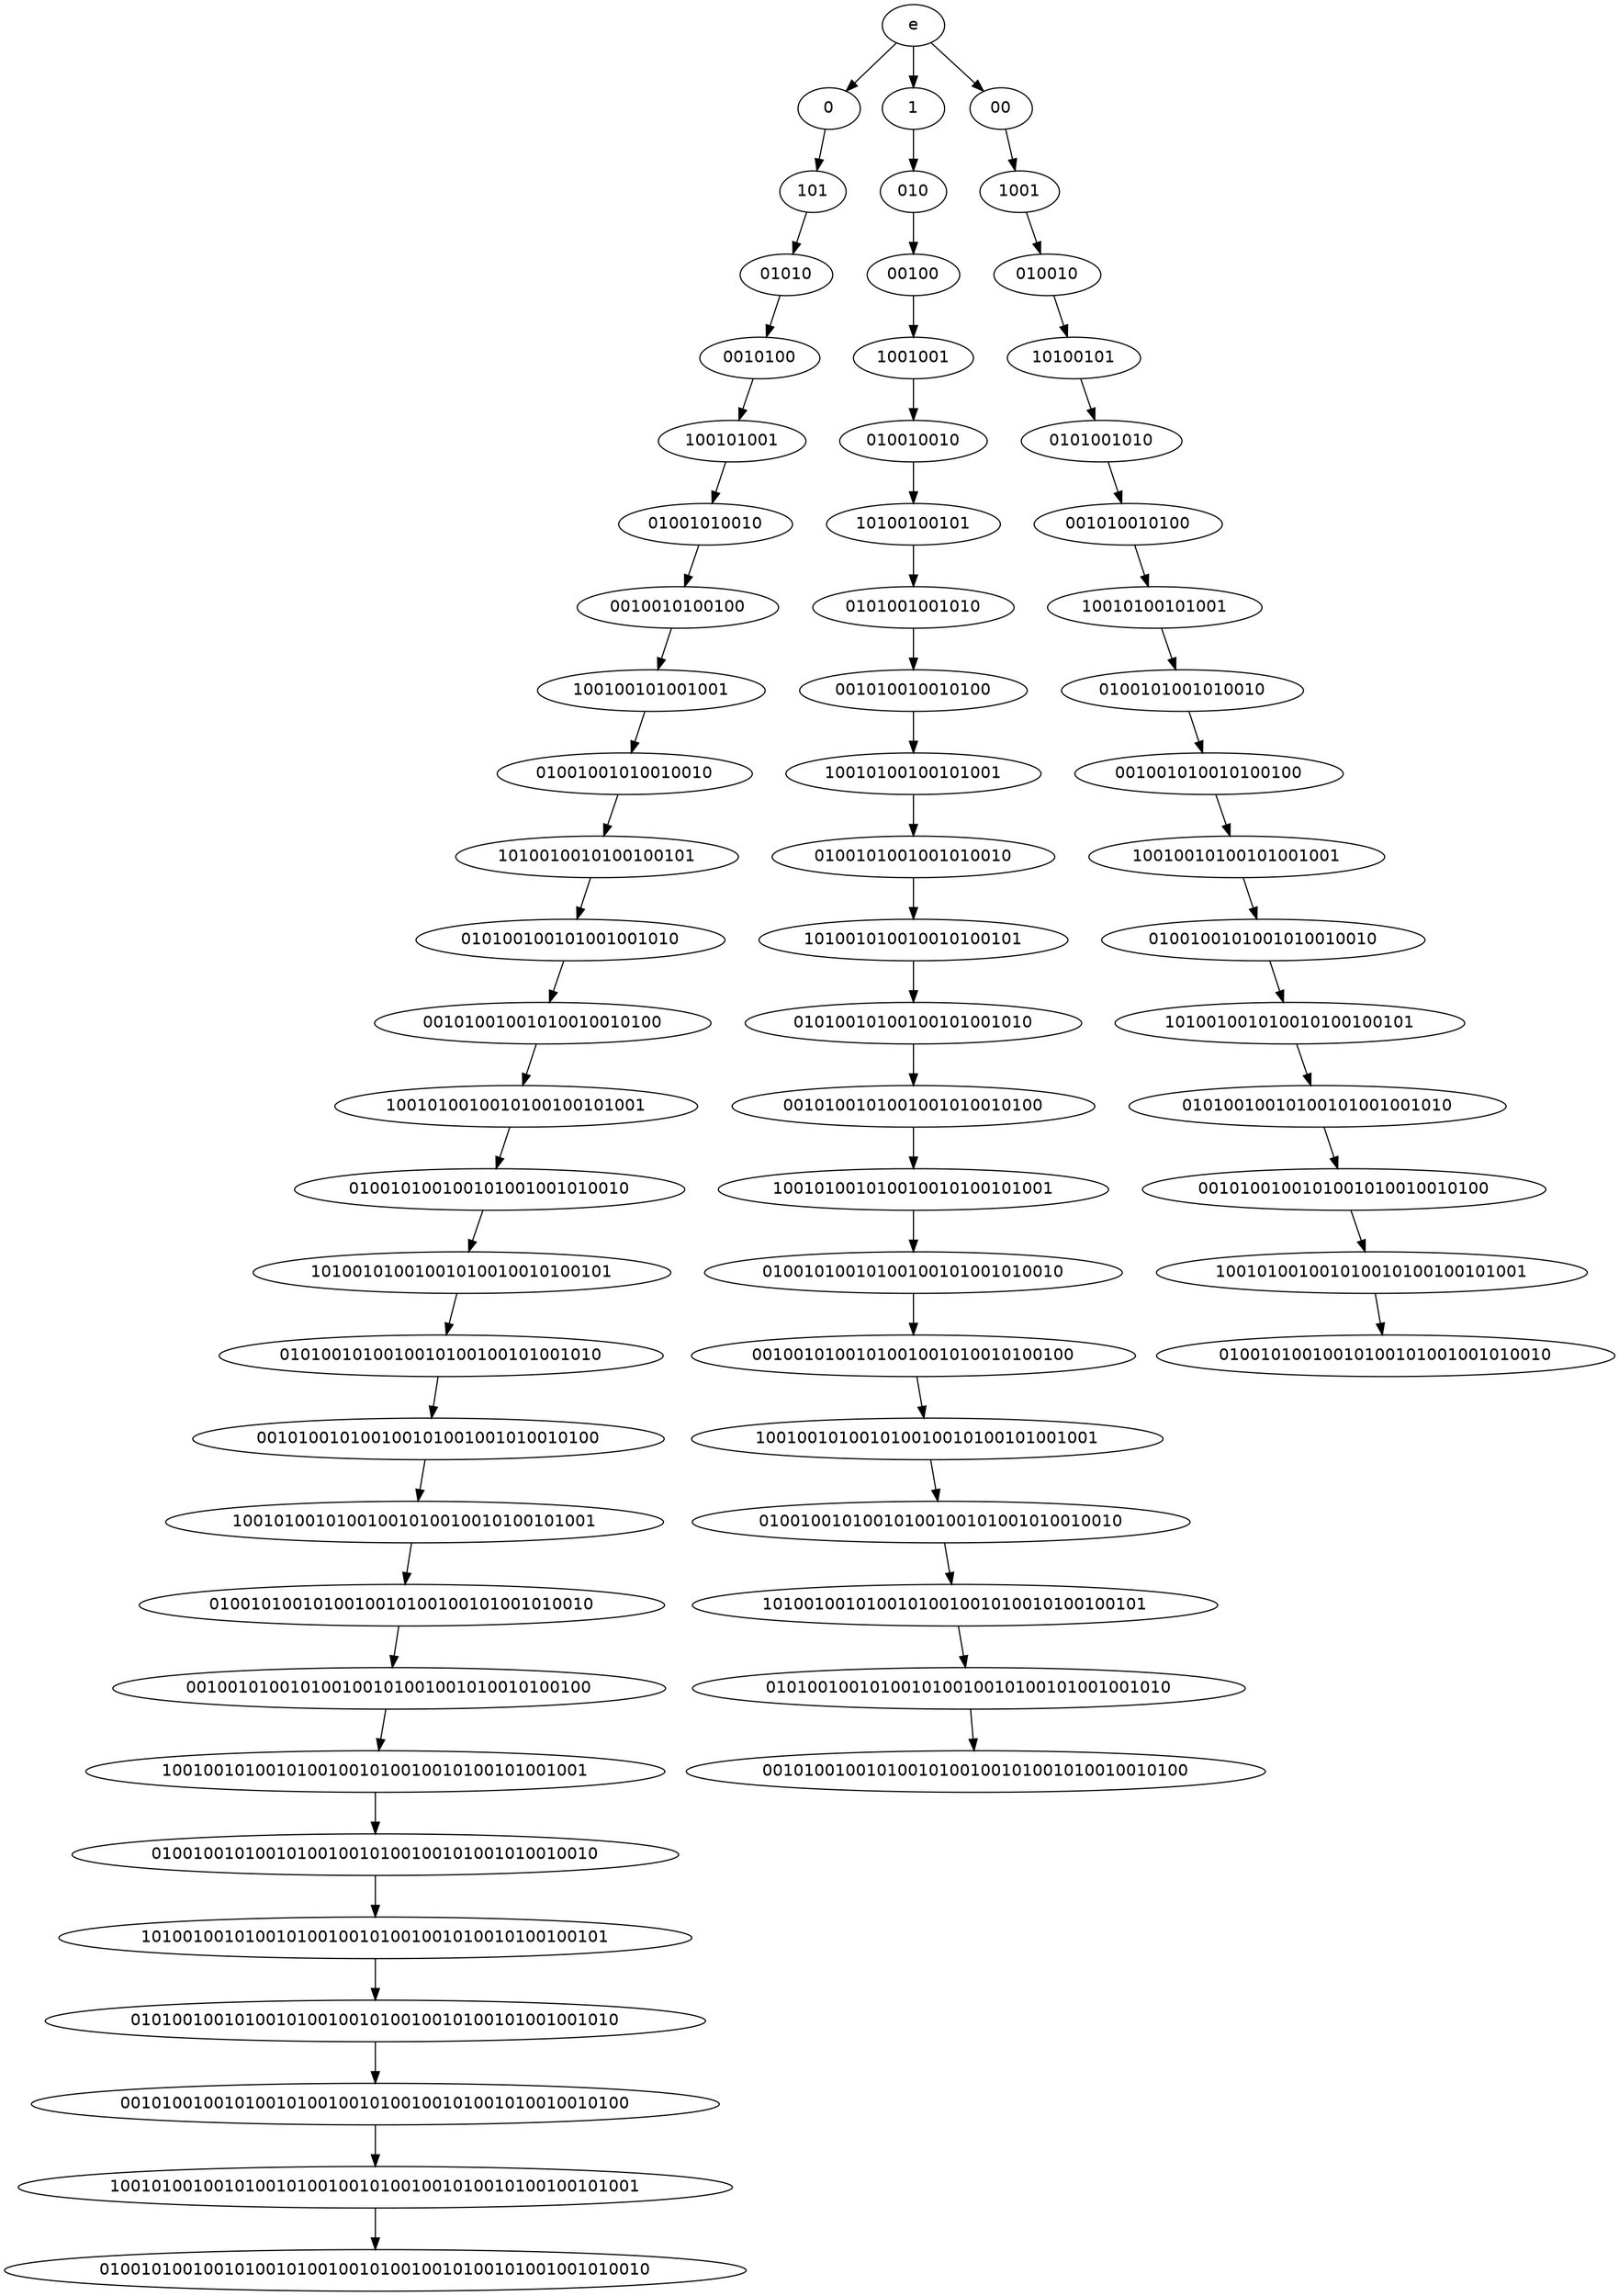 digraph G {
node [fontname = "DejaVuSans"];
e -> 0;
e -> 1;
e -> 00;
0 -> 101;
101 -> 01010;
01010 -> 0010100;
0010100 -> 100101001;
100101001 -> 01001010010;
01001010010 -> 0010010100100;
0010010100100 -> 100100101001001;
100100101001001 -> 01001001010010010;
01001001010010010 -> 1010010010100100101;
1010010010100100101 -> 010100100101001001010;
010100100101001001010 -> 00101001001010010010100;
00101001001010010010100 -> 1001010010010100100101001;
1001010010010100100101001 -> 010010100100101001001010010;
010010100100101001001010010 -> 10100101001001010010010100101;
10100101001001010010010100101 -> 0101001010010010100100101001010;
0101001010010010100100101001010 -> 001010010100100101001001010010100;
001010010100100101001001010010100 -> 10010100101001001010010010100101001;
10010100101001001010010010100101001 -> 0100101001010010010100100101001010010;
0100101001010010010100100101001010010 -> 001001010010100100101001001010010100100;
001001010010100100101001001010010100100 -> 10010010100101001001010010010100101001001;
10010010100101001001010010010100101001001 -> 0100100101001010010010100100101001010010010;
0100100101001010010010100100101001010010010 -> 101001001010010100100101001001010010100100101;
101001001010010100100101001001010010100100101 -> 01010010010100101001001010010010100101001001010;
01010010010100101001001010010010100101001001010 -> 0010100100101001010010010100100101001010010010100;
0010100100101001010010010100100101001010010010100 -> 100101001001010010100100101001001010010100100101001;
100101001001010010100100101001001010010100100101001 -> 01001010010010100101001001010010010100101001001010010;
1 -> 010;
010 -> 00100;
00100 -> 1001001;
1001001 -> 010010010;
010010010 -> 10100100101;
10100100101 -> 0101001001010;
0101001001010 -> 001010010010100;
001010010010100 -> 10010100100101001;
10010100100101001 -> 0100101001001010010;
0100101001001010010 -> 101001010010010100101;
101001010010010100101 -> 01010010100100101001010;
01010010100100101001010 -> 0010100101001001010010100;
0010100101001001010010100 -> 100101001010010010100101001;
100101001010010010100101001 -> 01001010010100100101001010010;
01001010010100100101001010010 -> 0010010100101001001010010100100;
0010010100101001001010010100100 -> 100100101001010010010100101001001;
100100101001010010010100101001001 -> 01001001010010100100101001010010010;
01001001010010100100101001010010010 -> 1010010010100101001001010010100100101;
1010010010100101001001010010100100101 -> 010100100101001010010010100101001001010;
010100100101001010010010100101001001010 -> 00101001001010010100100101001010010010100;
00 -> 1001;
1001 -> 010010;
010010 -> 10100101;
10100101 -> 0101001010;
0101001010 -> 001010010100;
001010010100 -> 10010100101001;
10010100101001 -> 0100101001010010;
0100101001010010 -> 001001010010100100;
001001010010100100 -> 10010010100101001001;
10010010100101001001 -> 0100100101001010010010;
0100100101001010010010 -> 101001001010010100100101;
101001001010010100100101 -> 01010010010100101001001010;
01010010010100101001001010 -> 0010100100101001010010010100;
0010100100101001010010010100 -> 100101001001010010100100101001;
100101001001010010100100101001 -> 01001010010010100101001001010010;
}
